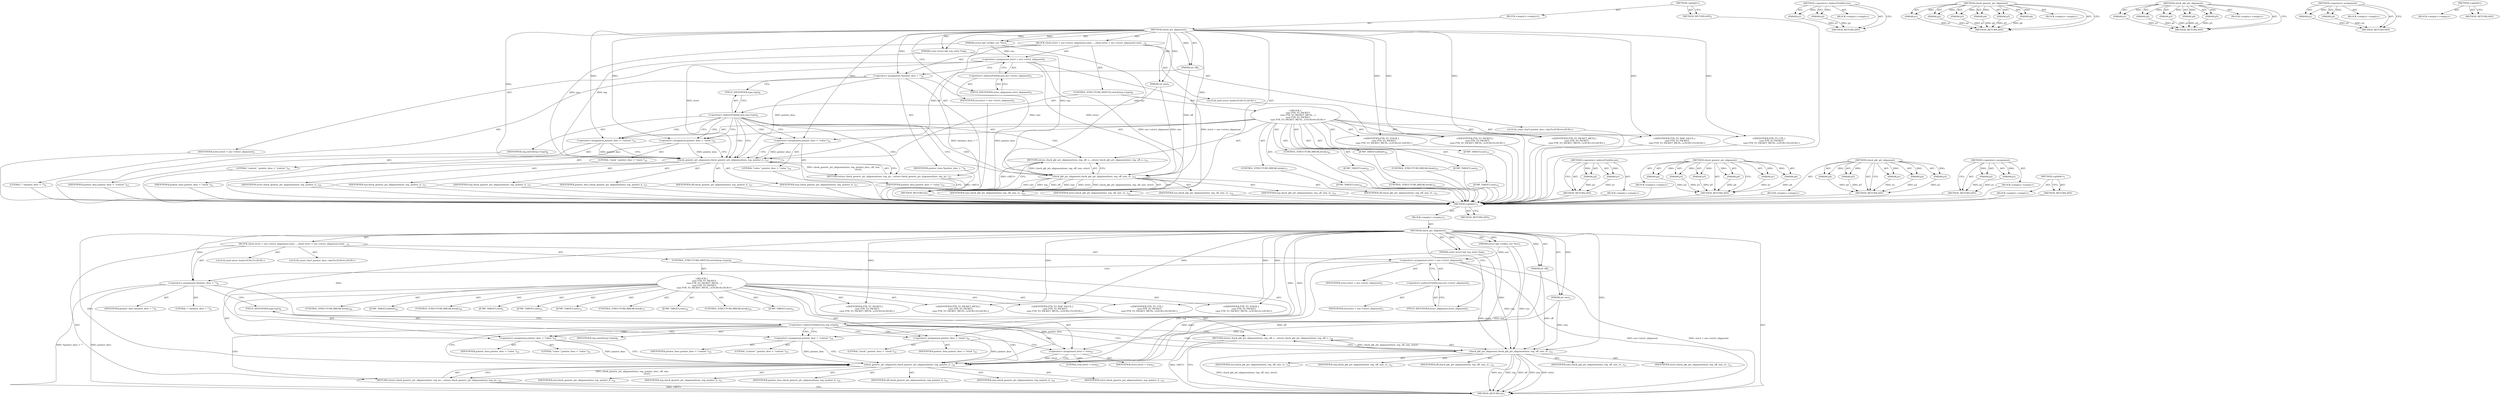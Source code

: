 digraph "&lt;global&gt;" {
vulnerable_6 [label=<(METHOD,&lt;global&gt;)<SUB>1</SUB>>];
vulnerable_7 [label=<(BLOCK,&lt;empty&gt;,&lt;empty&gt;)<SUB>1</SUB>>];
vulnerable_8 [label=<(METHOD,check_ptr_alignment)<SUB>1</SUB>>];
vulnerable_9 [label=<(PARAM,struct bpf_verifier_env *env)<SUB>1</SUB>>];
vulnerable_10 [label=<(PARAM,const struct bpf_reg_state *reg)<SUB>2</SUB>>];
vulnerable_11 [label=<(PARAM,int off)<SUB>3</SUB>>];
vulnerable_12 [label=<(PARAM,int size)<SUB>3</SUB>>];
vulnerable_13 [label=<(BLOCK,{
	bool strict = env-&gt;strict_alignment;
	const ...,{
	bool strict = env-&gt;strict_alignment;
	const ...)<SUB>4</SUB>>];
vulnerable_14 [label="<(LOCAL,bool strict: bool)<SUB>5</SUB>>"];
vulnerable_15 [label=<(&lt;operator&gt;.assignment,strict = env-&gt;strict_alignment)<SUB>5</SUB>>];
vulnerable_16 [label=<(IDENTIFIER,strict,strict = env-&gt;strict_alignment)<SUB>5</SUB>>];
vulnerable_17 [label=<(&lt;operator&gt;.indirectFieldAccess,env-&gt;strict_alignment)<SUB>5</SUB>>];
vulnerable_18 [label=<(IDENTIFIER,env,strict = env-&gt;strict_alignment)<SUB>5</SUB>>];
vulnerable_19 [label=<(FIELD_IDENTIFIER,strict_alignment,strict_alignment)<SUB>5</SUB>>];
vulnerable_20 [label="<(LOCAL,const char* pointer_desc: char*)<SUB>6</SUB>>"];
vulnerable_21 [label=<(&lt;operator&gt;.assignment,*pointer_desc = &quot;&quot;)<SUB>6</SUB>>];
vulnerable_22 [label=<(IDENTIFIER,pointer_desc,*pointer_desc = &quot;&quot;)<SUB>6</SUB>>];
vulnerable_23 [label=<(LITERAL,&quot;&quot;,*pointer_desc = &quot;&quot;)<SUB>6</SUB>>];
vulnerable_24 [label=<(CONTROL_STRUCTURE,SWITCH,switch(reg-&gt;type))<SUB>8</SUB>>];
vulnerable_25 [label=<(&lt;operator&gt;.indirectFieldAccess,reg-&gt;type)<SUB>8</SUB>>];
vulnerable_26 [label=<(IDENTIFIER,reg,switch(reg-&gt;type))<SUB>8</SUB>>];
vulnerable_27 [label=<(FIELD_IDENTIFIER,type,type)<SUB>8</SUB>>];
vulnerable_28 [label="<(BLOCK,{
	case PTR_TO_PACKET:
	case PTR_TO_PACKET_META...,{
	case PTR_TO_PACKET:
	case PTR_TO_PACKET_META...)<SUB>8</SUB>>"];
vulnerable_29 [label=<(JUMP_TARGET,case)<SUB>9</SUB>>];
vulnerable_30 [label="<(IDENTIFIER,PTR_TO_PACKET,{
	case PTR_TO_PACKET:
	case PTR_TO_PACKET_META...)<SUB>9</SUB>>"];
vulnerable_31 [label=<(JUMP_TARGET,case)<SUB>10</SUB>>];
vulnerable_32 [label="<(IDENTIFIER,PTR_TO_PACKET_META,{
	case PTR_TO_PACKET:
	case PTR_TO_PACKET_META...)<SUB>10</SUB>>"];
vulnerable_33 [label=<(RETURN,return check_pkt_ptr_alignment(env, reg, off, s...,return check_pkt_ptr_alignment(env, reg, off, s...)<SUB>14</SUB>>];
vulnerable_34 [label=<(check_pkt_ptr_alignment,check_pkt_ptr_alignment(env, reg, off, size, st...)<SUB>14</SUB>>];
vulnerable_35 [label=<(IDENTIFIER,env,check_pkt_ptr_alignment(env, reg, off, size, st...)<SUB>14</SUB>>];
vulnerable_36 [label=<(IDENTIFIER,reg,check_pkt_ptr_alignment(env, reg, off, size, st...)<SUB>14</SUB>>];
vulnerable_37 [label=<(IDENTIFIER,off,check_pkt_ptr_alignment(env, reg, off, size, st...)<SUB>14</SUB>>];
vulnerable_38 [label=<(IDENTIFIER,size,check_pkt_ptr_alignment(env, reg, off, size, st...)<SUB>14</SUB>>];
vulnerable_39 [label=<(IDENTIFIER,strict,check_pkt_ptr_alignment(env, reg, off, size, st...)<SUB>14</SUB>>];
vulnerable_40 [label=<(JUMP_TARGET,case)<SUB>15</SUB>>];
vulnerable_41 [label="<(IDENTIFIER,PTR_TO_MAP_VALUE,{
	case PTR_TO_PACKET:
	case PTR_TO_PACKET_META...)<SUB>15</SUB>>"];
vulnerable_42 [label=<(&lt;operator&gt;.assignment,pointer_desc = &quot;value &quot;)<SUB>16</SUB>>];
vulnerable_43 [label=<(IDENTIFIER,pointer_desc,pointer_desc = &quot;value &quot;)<SUB>16</SUB>>];
vulnerable_44 [label=<(LITERAL,&quot;value &quot;,pointer_desc = &quot;value &quot;)<SUB>16</SUB>>];
vulnerable_45 [label=<(CONTROL_STRUCTURE,BREAK,break;)<SUB>17</SUB>>];
vulnerable_46 [label=<(JUMP_TARGET,case)<SUB>18</SUB>>];
vulnerable_47 [label="<(IDENTIFIER,PTR_TO_CTX,{
	case PTR_TO_PACKET:
	case PTR_TO_PACKET_META...)<SUB>18</SUB>>"];
vulnerable_48 [label=<(&lt;operator&gt;.assignment,pointer_desc = &quot;context &quot;)<SUB>19</SUB>>];
vulnerable_49 [label=<(IDENTIFIER,pointer_desc,pointer_desc = &quot;context &quot;)<SUB>19</SUB>>];
vulnerable_50 [label=<(LITERAL,&quot;context &quot;,pointer_desc = &quot;context &quot;)<SUB>19</SUB>>];
vulnerable_51 [label=<(CONTROL_STRUCTURE,BREAK,break;)<SUB>20</SUB>>];
vulnerable_52 [label=<(JUMP_TARGET,case)<SUB>21</SUB>>];
vulnerable_53 [label="<(IDENTIFIER,PTR_TO_STACK,{
	case PTR_TO_PACKET:
	case PTR_TO_PACKET_META...)<SUB>21</SUB>>"];
vulnerable_54 [label=<(&lt;operator&gt;.assignment,pointer_desc = &quot;stack &quot;)<SUB>22</SUB>>];
vulnerable_55 [label=<(IDENTIFIER,pointer_desc,pointer_desc = &quot;stack &quot;)<SUB>22</SUB>>];
vulnerable_56 [label=<(LITERAL,&quot;stack &quot;,pointer_desc = &quot;stack &quot;)<SUB>22</SUB>>];
vulnerable_57 [label=<(CONTROL_STRUCTURE,BREAK,break;)<SUB>23</SUB>>];
vulnerable_58 [label=<(JUMP_TARGET,default)<SUB>24</SUB>>];
vulnerable_59 [label=<(CONTROL_STRUCTURE,BREAK,break;)<SUB>25</SUB>>];
vulnerable_60 [label=<(RETURN,return check_generic_ptr_alignment(env, reg, po...,return check_generic_ptr_alignment(env, reg, po...)<SUB>27</SUB>>];
vulnerable_61 [label=<(check_generic_ptr_alignment,check_generic_ptr_alignment(env, reg, pointer_d...)<SUB>27</SUB>>];
vulnerable_62 [label=<(IDENTIFIER,env,check_generic_ptr_alignment(env, reg, pointer_d...)<SUB>27</SUB>>];
vulnerable_63 [label=<(IDENTIFIER,reg,check_generic_ptr_alignment(env, reg, pointer_d...)<SUB>27</SUB>>];
vulnerable_64 [label=<(IDENTIFIER,pointer_desc,check_generic_ptr_alignment(env, reg, pointer_d...)<SUB>27</SUB>>];
vulnerable_65 [label=<(IDENTIFIER,off,check_generic_ptr_alignment(env, reg, pointer_d...)<SUB>27</SUB>>];
vulnerable_66 [label=<(IDENTIFIER,size,check_generic_ptr_alignment(env, reg, pointer_d...)<SUB>27</SUB>>];
vulnerable_67 [label=<(IDENTIFIER,strict,check_generic_ptr_alignment(env, reg, pointer_d...)<SUB>28</SUB>>];
vulnerable_68 [label=<(METHOD_RETURN,int)<SUB>1</SUB>>];
vulnerable_70 [label=<(METHOD_RETURN,ANY)<SUB>1</SUB>>];
vulnerable_104 [label=<(METHOD,&lt;operator&gt;.indirectFieldAccess)>];
vulnerable_105 [label=<(PARAM,p1)>];
vulnerable_106 [label=<(PARAM,p2)>];
vulnerable_107 [label=<(BLOCK,&lt;empty&gt;,&lt;empty&gt;)>];
vulnerable_108 [label=<(METHOD_RETURN,ANY)>];
vulnerable_117 [label=<(METHOD,check_generic_ptr_alignment)>];
vulnerable_118 [label=<(PARAM,p1)>];
vulnerable_119 [label=<(PARAM,p2)>];
vulnerable_120 [label=<(PARAM,p3)>];
vulnerable_121 [label=<(PARAM,p4)>];
vulnerable_122 [label=<(PARAM,p5)>];
vulnerable_123 [label=<(PARAM,p6)>];
vulnerable_124 [label=<(BLOCK,&lt;empty&gt;,&lt;empty&gt;)>];
vulnerable_125 [label=<(METHOD_RETURN,ANY)>];
vulnerable_109 [label=<(METHOD,check_pkt_ptr_alignment)>];
vulnerable_110 [label=<(PARAM,p1)>];
vulnerable_111 [label=<(PARAM,p2)>];
vulnerable_112 [label=<(PARAM,p3)>];
vulnerable_113 [label=<(PARAM,p4)>];
vulnerable_114 [label=<(PARAM,p5)>];
vulnerable_115 [label=<(BLOCK,&lt;empty&gt;,&lt;empty&gt;)>];
vulnerable_116 [label=<(METHOD_RETURN,ANY)>];
vulnerable_99 [label=<(METHOD,&lt;operator&gt;.assignment)>];
vulnerable_100 [label=<(PARAM,p1)>];
vulnerable_101 [label=<(PARAM,p2)>];
vulnerable_102 [label=<(BLOCK,&lt;empty&gt;,&lt;empty&gt;)>];
vulnerable_103 [label=<(METHOD_RETURN,ANY)>];
vulnerable_93 [label=<(METHOD,&lt;global&gt;)<SUB>1</SUB>>];
vulnerable_94 [label=<(BLOCK,&lt;empty&gt;,&lt;empty&gt;)>];
vulnerable_95 [label=<(METHOD_RETURN,ANY)>];
fixed_6 [label=<(METHOD,&lt;global&gt;)<SUB>1</SUB>>];
fixed_7 [label=<(BLOCK,&lt;empty&gt;,&lt;empty&gt;)<SUB>1</SUB>>];
fixed_8 [label=<(METHOD,check_ptr_alignment)<SUB>1</SUB>>];
fixed_9 [label=<(PARAM,struct bpf_verifier_env *env)<SUB>1</SUB>>];
fixed_10 [label=<(PARAM,const struct bpf_reg_state *reg)<SUB>2</SUB>>];
fixed_11 [label=<(PARAM,int off)<SUB>3</SUB>>];
fixed_12 [label=<(PARAM,int size)<SUB>3</SUB>>];
fixed_13 [label=<(BLOCK,{
	bool strict = env-&gt;strict_alignment;
	const ...,{
	bool strict = env-&gt;strict_alignment;
	const ...)<SUB>4</SUB>>];
fixed_14 [label="<(LOCAL,bool strict: bool)<SUB>5</SUB>>"];
fixed_15 [label=<(&lt;operator&gt;.assignment,strict = env-&gt;strict_alignment)<SUB>5</SUB>>];
fixed_16 [label=<(IDENTIFIER,strict,strict = env-&gt;strict_alignment)<SUB>5</SUB>>];
fixed_17 [label=<(&lt;operator&gt;.indirectFieldAccess,env-&gt;strict_alignment)<SUB>5</SUB>>];
fixed_18 [label=<(IDENTIFIER,env,strict = env-&gt;strict_alignment)<SUB>5</SUB>>];
fixed_19 [label=<(FIELD_IDENTIFIER,strict_alignment,strict_alignment)<SUB>5</SUB>>];
fixed_20 [label="<(LOCAL,const char* pointer_desc: char*)<SUB>6</SUB>>"];
fixed_21 [label=<(&lt;operator&gt;.assignment,*pointer_desc = &quot;&quot;)<SUB>6</SUB>>];
fixed_22 [label=<(IDENTIFIER,pointer_desc,*pointer_desc = &quot;&quot;)<SUB>6</SUB>>];
fixed_23 [label=<(LITERAL,&quot;&quot;,*pointer_desc = &quot;&quot;)<SUB>6</SUB>>];
fixed_24 [label=<(CONTROL_STRUCTURE,SWITCH,switch(reg-&gt;type))<SUB>8</SUB>>];
fixed_25 [label=<(&lt;operator&gt;.indirectFieldAccess,reg-&gt;type)<SUB>8</SUB>>];
fixed_26 [label=<(IDENTIFIER,reg,switch(reg-&gt;type))<SUB>8</SUB>>];
fixed_27 [label=<(FIELD_IDENTIFIER,type,type)<SUB>8</SUB>>];
fixed_28 [label="<(BLOCK,{
	case PTR_TO_PACKET:
	case PTR_TO_PACKET_META...,{
	case PTR_TO_PACKET:
	case PTR_TO_PACKET_META...)<SUB>8</SUB>>"];
fixed_29 [label=<(JUMP_TARGET,case)<SUB>9</SUB>>];
fixed_30 [label="<(IDENTIFIER,PTR_TO_PACKET,{
	case PTR_TO_PACKET:
	case PTR_TO_PACKET_META...)<SUB>9</SUB>>"];
fixed_31 [label=<(JUMP_TARGET,case)<SUB>10</SUB>>];
fixed_32 [label="<(IDENTIFIER,PTR_TO_PACKET_META,{
	case PTR_TO_PACKET:
	case PTR_TO_PACKET_META...)<SUB>10</SUB>>"];
fixed_33 [label=<(RETURN,return check_pkt_ptr_alignment(env, reg, off, s...,return check_pkt_ptr_alignment(env, reg, off, s...)<SUB>14</SUB>>];
fixed_34 [label=<(check_pkt_ptr_alignment,check_pkt_ptr_alignment(env, reg, off, size, st...)<SUB>14</SUB>>];
fixed_35 [label=<(IDENTIFIER,env,check_pkt_ptr_alignment(env, reg, off, size, st...)<SUB>14</SUB>>];
fixed_36 [label=<(IDENTIFIER,reg,check_pkt_ptr_alignment(env, reg, off, size, st...)<SUB>14</SUB>>];
fixed_37 [label=<(IDENTIFIER,off,check_pkt_ptr_alignment(env, reg, off, size, st...)<SUB>14</SUB>>];
fixed_38 [label=<(IDENTIFIER,size,check_pkt_ptr_alignment(env, reg, off, size, st...)<SUB>14</SUB>>];
fixed_39 [label=<(IDENTIFIER,strict,check_pkt_ptr_alignment(env, reg, off, size, st...)<SUB>14</SUB>>];
fixed_40 [label=<(JUMP_TARGET,case)<SUB>15</SUB>>];
fixed_41 [label="<(IDENTIFIER,PTR_TO_MAP_VALUE,{
	case PTR_TO_PACKET:
	case PTR_TO_PACKET_META...)<SUB>15</SUB>>"];
fixed_42 [label=<(&lt;operator&gt;.assignment,pointer_desc = &quot;value &quot;)<SUB>16</SUB>>];
fixed_43 [label=<(IDENTIFIER,pointer_desc,pointer_desc = &quot;value &quot;)<SUB>16</SUB>>];
fixed_44 [label=<(LITERAL,&quot;value &quot;,pointer_desc = &quot;value &quot;)<SUB>16</SUB>>];
fixed_45 [label=<(CONTROL_STRUCTURE,BREAK,break;)<SUB>17</SUB>>];
fixed_46 [label=<(JUMP_TARGET,case)<SUB>18</SUB>>];
fixed_47 [label="<(IDENTIFIER,PTR_TO_CTX,{
	case PTR_TO_PACKET:
	case PTR_TO_PACKET_META...)<SUB>18</SUB>>"];
fixed_48 [label=<(&lt;operator&gt;.assignment,pointer_desc = &quot;context &quot;)<SUB>19</SUB>>];
fixed_49 [label=<(IDENTIFIER,pointer_desc,pointer_desc = &quot;context &quot;)<SUB>19</SUB>>];
fixed_50 [label=<(LITERAL,&quot;context &quot;,pointer_desc = &quot;context &quot;)<SUB>19</SUB>>];
fixed_51 [label=<(CONTROL_STRUCTURE,BREAK,break;)<SUB>20</SUB>>];
fixed_52 [label=<(JUMP_TARGET,case)<SUB>21</SUB>>];
fixed_53 [label="<(IDENTIFIER,PTR_TO_STACK,{
	case PTR_TO_PACKET:
	case PTR_TO_PACKET_META...)<SUB>21</SUB>>"];
fixed_54 [label=<(&lt;operator&gt;.assignment,pointer_desc = &quot;stack &quot;)<SUB>22</SUB>>];
fixed_55 [label=<(IDENTIFIER,pointer_desc,pointer_desc = &quot;stack &quot;)<SUB>22</SUB>>];
fixed_56 [label=<(LITERAL,&quot;stack &quot;,pointer_desc = &quot;stack &quot;)<SUB>22</SUB>>];
fixed_57 [label=<(&lt;operator&gt;.assignment,strict = true)<SUB>27</SUB>>];
fixed_58 [label=<(IDENTIFIER,strict,strict = true)<SUB>27</SUB>>];
fixed_59 [label=<(LITERAL,true,strict = true)<SUB>27</SUB>>];
fixed_60 [label=<(CONTROL_STRUCTURE,BREAK,break;)<SUB>28</SUB>>];
fixed_61 [label=<(JUMP_TARGET,default)<SUB>29</SUB>>];
fixed_62 [label=<(CONTROL_STRUCTURE,BREAK,break;)<SUB>30</SUB>>];
fixed_63 [label=<(RETURN,return check_generic_ptr_alignment(env, reg, po...,return check_generic_ptr_alignment(env, reg, po...)<SUB>32</SUB>>];
fixed_64 [label=<(check_generic_ptr_alignment,check_generic_ptr_alignment(env, reg, pointer_d...)<SUB>32</SUB>>];
fixed_65 [label=<(IDENTIFIER,env,check_generic_ptr_alignment(env, reg, pointer_d...)<SUB>32</SUB>>];
fixed_66 [label=<(IDENTIFIER,reg,check_generic_ptr_alignment(env, reg, pointer_d...)<SUB>32</SUB>>];
fixed_67 [label=<(IDENTIFIER,pointer_desc,check_generic_ptr_alignment(env, reg, pointer_d...)<SUB>32</SUB>>];
fixed_68 [label=<(IDENTIFIER,off,check_generic_ptr_alignment(env, reg, pointer_d...)<SUB>32</SUB>>];
fixed_69 [label=<(IDENTIFIER,size,check_generic_ptr_alignment(env, reg, pointer_d...)<SUB>32</SUB>>];
fixed_70 [label=<(IDENTIFIER,strict,check_generic_ptr_alignment(env, reg, pointer_d...)<SUB>33</SUB>>];
fixed_71 [label=<(METHOD_RETURN,int)<SUB>1</SUB>>];
fixed_73 [label=<(METHOD_RETURN,ANY)<SUB>1</SUB>>];
fixed_107 [label=<(METHOD,&lt;operator&gt;.indirectFieldAccess)>];
fixed_108 [label=<(PARAM,p1)>];
fixed_109 [label=<(PARAM,p2)>];
fixed_110 [label=<(BLOCK,&lt;empty&gt;,&lt;empty&gt;)>];
fixed_111 [label=<(METHOD_RETURN,ANY)>];
fixed_120 [label=<(METHOD,check_generic_ptr_alignment)>];
fixed_121 [label=<(PARAM,p1)>];
fixed_122 [label=<(PARAM,p2)>];
fixed_123 [label=<(PARAM,p3)>];
fixed_124 [label=<(PARAM,p4)>];
fixed_125 [label=<(PARAM,p5)>];
fixed_126 [label=<(PARAM,p6)>];
fixed_127 [label=<(BLOCK,&lt;empty&gt;,&lt;empty&gt;)>];
fixed_128 [label=<(METHOD_RETURN,ANY)>];
fixed_112 [label=<(METHOD,check_pkt_ptr_alignment)>];
fixed_113 [label=<(PARAM,p1)>];
fixed_114 [label=<(PARAM,p2)>];
fixed_115 [label=<(PARAM,p3)>];
fixed_116 [label=<(PARAM,p4)>];
fixed_117 [label=<(PARAM,p5)>];
fixed_118 [label=<(BLOCK,&lt;empty&gt;,&lt;empty&gt;)>];
fixed_119 [label=<(METHOD_RETURN,ANY)>];
fixed_102 [label=<(METHOD,&lt;operator&gt;.assignment)>];
fixed_103 [label=<(PARAM,p1)>];
fixed_104 [label=<(PARAM,p2)>];
fixed_105 [label=<(BLOCK,&lt;empty&gt;,&lt;empty&gt;)>];
fixed_106 [label=<(METHOD_RETURN,ANY)>];
fixed_96 [label=<(METHOD,&lt;global&gt;)<SUB>1</SUB>>];
fixed_97 [label=<(BLOCK,&lt;empty&gt;,&lt;empty&gt;)>];
fixed_98 [label=<(METHOD_RETURN,ANY)>];
vulnerable_6 -> vulnerable_7  [key=0, label="AST: "];
vulnerable_6 -> vulnerable_70  [key=0, label="AST: "];
vulnerable_6 -> vulnerable_70  [key=1, label="CFG: "];
vulnerable_7 -> vulnerable_8  [key=0, label="AST: "];
vulnerable_8 -> vulnerable_9  [key=0, label="AST: "];
vulnerable_8 -> vulnerable_9  [key=1, label="DDG: "];
vulnerable_8 -> vulnerable_10  [key=0, label="AST: "];
vulnerable_8 -> vulnerable_10  [key=1, label="DDG: "];
vulnerable_8 -> vulnerable_11  [key=0, label="AST: "];
vulnerable_8 -> vulnerable_11  [key=1, label="DDG: "];
vulnerable_8 -> vulnerable_12  [key=0, label="AST: "];
vulnerable_8 -> vulnerable_12  [key=1, label="DDG: "];
vulnerable_8 -> vulnerable_13  [key=0, label="AST: "];
vulnerable_8 -> vulnerable_68  [key=0, label="AST: "];
vulnerable_8 -> vulnerable_19  [key=0, label="CFG: "];
vulnerable_8 -> vulnerable_21  [key=0, label="DDG: "];
vulnerable_8 -> vulnerable_30  [key=0, label="DDG: "];
vulnerable_8 -> vulnerable_32  [key=0, label="DDG: "];
vulnerable_8 -> vulnerable_41  [key=0, label="DDG: "];
vulnerable_8 -> vulnerable_42  [key=0, label="DDG: "];
vulnerable_8 -> vulnerable_47  [key=0, label="DDG: "];
vulnerable_8 -> vulnerable_48  [key=0, label="DDG: "];
vulnerable_8 -> vulnerable_53  [key=0, label="DDG: "];
vulnerable_8 -> vulnerable_54  [key=0, label="DDG: "];
vulnerable_8 -> vulnerable_61  [key=0, label="DDG: "];
vulnerable_8 -> vulnerable_34  [key=0, label="DDG: "];
vulnerable_9 -> vulnerable_15  [key=0, label="DDG: env"];
vulnerable_9 -> vulnerable_61  [key=0, label="DDG: env"];
vulnerable_9 -> vulnerable_34  [key=0, label="DDG: env"];
vulnerable_10 -> vulnerable_61  [key=0, label="DDG: reg"];
vulnerable_10 -> vulnerable_34  [key=0, label="DDG: reg"];
vulnerable_11 -> vulnerable_61  [key=0, label="DDG: off"];
vulnerable_11 -> vulnerable_34  [key=0, label="DDG: off"];
vulnerable_12 -> vulnerable_61  [key=0, label="DDG: size"];
vulnerable_12 -> vulnerable_34  [key=0, label="DDG: size"];
vulnerable_13 -> vulnerable_14  [key=0, label="AST: "];
vulnerable_13 -> vulnerable_15  [key=0, label="AST: "];
vulnerable_13 -> vulnerable_20  [key=0, label="AST: "];
vulnerable_13 -> vulnerable_21  [key=0, label="AST: "];
vulnerable_13 -> vulnerable_24  [key=0, label="AST: "];
vulnerable_13 -> vulnerable_60  [key=0, label="AST: "];
vulnerable_14 -> fixed_6  [key=0];
vulnerable_15 -> vulnerable_16  [key=0, label="AST: "];
vulnerable_15 -> vulnerable_17  [key=0, label="AST: "];
vulnerable_15 -> vulnerable_21  [key=0, label="CFG: "];
vulnerable_15 -> vulnerable_68  [key=0, label="DDG: env-&gt;strict_alignment"];
vulnerable_15 -> vulnerable_68  [key=1, label="DDG: strict = env-&gt;strict_alignment"];
vulnerable_15 -> vulnerable_61  [key=0, label="DDG: strict"];
vulnerable_15 -> vulnerable_34  [key=0, label="DDG: strict"];
vulnerable_16 -> fixed_6  [key=0];
vulnerable_17 -> vulnerable_18  [key=0, label="AST: "];
vulnerable_17 -> vulnerable_19  [key=0, label="AST: "];
vulnerable_17 -> vulnerable_15  [key=0, label="CFG: "];
vulnerable_18 -> fixed_6  [key=0];
vulnerable_19 -> vulnerable_17  [key=0, label="CFG: "];
vulnerable_20 -> fixed_6  [key=0];
vulnerable_21 -> vulnerable_22  [key=0, label="AST: "];
vulnerable_21 -> vulnerable_23  [key=0, label="AST: "];
vulnerable_21 -> vulnerable_27  [key=0, label="CFG: "];
vulnerable_21 -> vulnerable_68  [key=0, label="DDG: pointer_desc"];
vulnerable_21 -> vulnerable_68  [key=1, label="DDG: *pointer_desc = &quot;&quot;"];
vulnerable_21 -> vulnerable_61  [key=0, label="DDG: pointer_desc"];
vulnerable_22 -> fixed_6  [key=0];
vulnerable_23 -> fixed_6  [key=0];
vulnerable_24 -> vulnerable_25  [key=0, label="AST: "];
vulnerable_24 -> vulnerable_28  [key=0, label="AST: "];
vulnerable_25 -> vulnerable_26  [key=0, label="AST: "];
vulnerable_25 -> vulnerable_27  [key=0, label="AST: "];
vulnerable_25 -> vulnerable_34  [key=0, label="CFG: "];
vulnerable_25 -> vulnerable_34  [key=1, label="CDG: "];
vulnerable_25 -> vulnerable_42  [key=0, label="CFG: "];
vulnerable_25 -> vulnerable_42  [key=1, label="CDG: "];
vulnerable_25 -> vulnerable_48  [key=0, label="CFG: "];
vulnerable_25 -> vulnerable_48  [key=1, label="CDG: "];
vulnerable_25 -> vulnerable_54  [key=0, label="CFG: "];
vulnerable_25 -> vulnerable_54  [key=1, label="CDG: "];
vulnerable_25 -> vulnerable_61  [key=0, label="CFG: "];
vulnerable_25 -> vulnerable_61  [key=1, label="CDG: "];
vulnerable_25 -> vulnerable_60  [key=0, label="CDG: "];
vulnerable_25 -> vulnerable_33  [key=0, label="CDG: "];
vulnerable_26 -> fixed_6  [key=0];
vulnerable_27 -> vulnerable_25  [key=0, label="CFG: "];
vulnerable_28 -> vulnerable_29  [key=0, label="AST: "];
vulnerable_28 -> vulnerable_30  [key=0, label="AST: "];
vulnerable_28 -> vulnerable_31  [key=0, label="AST: "];
vulnerable_28 -> vulnerable_32  [key=0, label="AST: "];
vulnerable_28 -> vulnerable_33  [key=0, label="AST: "];
vulnerable_28 -> vulnerable_40  [key=0, label="AST: "];
vulnerable_28 -> vulnerable_41  [key=0, label="AST: "];
vulnerable_28 -> vulnerable_42  [key=0, label="AST: "];
vulnerable_28 -> vulnerable_45  [key=0, label="AST: "];
vulnerable_28 -> vulnerable_46  [key=0, label="AST: "];
vulnerable_28 -> vulnerable_47  [key=0, label="AST: "];
vulnerable_28 -> vulnerable_48  [key=0, label="AST: "];
vulnerable_28 -> vulnerable_51  [key=0, label="AST: "];
vulnerable_28 -> vulnerable_52  [key=0, label="AST: "];
vulnerable_28 -> vulnerable_53  [key=0, label="AST: "];
vulnerable_28 -> vulnerable_54  [key=0, label="AST: "];
vulnerable_28 -> vulnerable_57  [key=0, label="AST: "];
vulnerable_28 -> vulnerable_58  [key=0, label="AST: "];
vulnerable_28 -> vulnerable_59  [key=0, label="AST: "];
vulnerable_29 -> fixed_6  [key=0];
vulnerable_30 -> fixed_6  [key=0];
vulnerable_31 -> fixed_6  [key=0];
vulnerable_32 -> fixed_6  [key=0];
vulnerable_33 -> vulnerable_34  [key=0, label="AST: "];
vulnerable_33 -> vulnerable_68  [key=0, label="CFG: "];
vulnerable_33 -> vulnerable_68  [key=1, label="DDG: &lt;RET&gt;"];
vulnerable_34 -> vulnerable_35  [key=0, label="AST: "];
vulnerable_34 -> vulnerable_36  [key=0, label="AST: "];
vulnerable_34 -> vulnerable_37  [key=0, label="AST: "];
vulnerable_34 -> vulnerable_38  [key=0, label="AST: "];
vulnerable_34 -> vulnerable_39  [key=0, label="AST: "];
vulnerable_34 -> vulnerable_33  [key=0, label="CFG: "];
vulnerable_34 -> vulnerable_33  [key=1, label="DDG: check_pkt_ptr_alignment(env, reg, off, size, strict)"];
vulnerable_34 -> vulnerable_68  [key=0, label="DDG: env"];
vulnerable_34 -> vulnerable_68  [key=1, label="DDG: reg"];
vulnerable_34 -> vulnerable_68  [key=2, label="DDG: off"];
vulnerable_34 -> vulnerable_68  [key=3, label="DDG: size"];
vulnerable_34 -> vulnerable_68  [key=4, label="DDG: strict"];
vulnerable_34 -> vulnerable_68  [key=5, label="DDG: check_pkt_ptr_alignment(env, reg, off, size, strict)"];
vulnerable_35 -> fixed_6  [key=0];
vulnerable_36 -> fixed_6  [key=0];
vulnerable_37 -> fixed_6  [key=0];
vulnerable_38 -> fixed_6  [key=0];
vulnerable_39 -> fixed_6  [key=0];
vulnerable_40 -> fixed_6  [key=0];
vulnerable_41 -> fixed_6  [key=0];
vulnerable_42 -> vulnerable_43  [key=0, label="AST: "];
vulnerable_42 -> vulnerable_44  [key=0, label="AST: "];
vulnerable_42 -> vulnerable_61  [key=0, label="CFG: "];
vulnerable_42 -> vulnerable_61  [key=1, label="DDG: pointer_desc"];
vulnerable_43 -> fixed_6  [key=0];
vulnerable_44 -> fixed_6  [key=0];
vulnerable_45 -> fixed_6  [key=0];
vulnerable_46 -> fixed_6  [key=0];
vulnerable_47 -> fixed_6  [key=0];
vulnerable_48 -> vulnerable_49  [key=0, label="AST: "];
vulnerable_48 -> vulnerable_50  [key=0, label="AST: "];
vulnerable_48 -> vulnerable_61  [key=0, label="CFG: "];
vulnerable_48 -> vulnerable_61  [key=1, label="DDG: pointer_desc"];
vulnerable_49 -> fixed_6  [key=0];
vulnerable_50 -> fixed_6  [key=0];
vulnerable_51 -> fixed_6  [key=0];
vulnerable_52 -> fixed_6  [key=0];
vulnerable_53 -> fixed_6  [key=0];
vulnerable_54 -> vulnerable_55  [key=0, label="AST: "];
vulnerable_54 -> vulnerable_56  [key=0, label="AST: "];
vulnerable_54 -> vulnerable_61  [key=0, label="CFG: "];
vulnerable_54 -> vulnerable_61  [key=1, label="DDG: pointer_desc"];
vulnerable_55 -> fixed_6  [key=0];
vulnerable_56 -> fixed_6  [key=0];
vulnerable_57 -> fixed_6  [key=0];
vulnerable_58 -> fixed_6  [key=0];
vulnerable_59 -> fixed_6  [key=0];
vulnerable_60 -> vulnerable_61  [key=0, label="AST: "];
vulnerable_60 -> vulnerable_68  [key=0, label="CFG: "];
vulnerable_60 -> vulnerable_68  [key=1, label="DDG: &lt;RET&gt;"];
vulnerable_61 -> vulnerable_62  [key=0, label="AST: "];
vulnerable_61 -> vulnerable_63  [key=0, label="AST: "];
vulnerable_61 -> vulnerable_64  [key=0, label="AST: "];
vulnerable_61 -> vulnerable_65  [key=0, label="AST: "];
vulnerable_61 -> vulnerable_66  [key=0, label="AST: "];
vulnerable_61 -> vulnerable_67  [key=0, label="AST: "];
vulnerable_61 -> vulnerable_60  [key=0, label="CFG: "];
vulnerable_61 -> vulnerable_60  [key=1, label="DDG: check_generic_ptr_alignment(env, reg, pointer_desc, off, size,
					   strict)"];
vulnerable_62 -> fixed_6  [key=0];
vulnerable_63 -> fixed_6  [key=0];
vulnerable_64 -> fixed_6  [key=0];
vulnerable_65 -> fixed_6  [key=0];
vulnerable_66 -> fixed_6  [key=0];
vulnerable_67 -> fixed_6  [key=0];
vulnerable_68 -> fixed_6  [key=0];
vulnerable_70 -> fixed_6  [key=0];
vulnerable_104 -> vulnerable_105  [key=0, label="AST: "];
vulnerable_104 -> vulnerable_105  [key=1, label="DDG: "];
vulnerable_104 -> vulnerable_107  [key=0, label="AST: "];
vulnerable_104 -> vulnerable_106  [key=0, label="AST: "];
vulnerable_104 -> vulnerable_106  [key=1, label="DDG: "];
vulnerable_104 -> vulnerable_108  [key=0, label="AST: "];
vulnerable_104 -> vulnerable_108  [key=1, label="CFG: "];
vulnerable_105 -> vulnerable_108  [key=0, label="DDG: p1"];
vulnerable_106 -> vulnerable_108  [key=0, label="DDG: p2"];
vulnerable_107 -> fixed_6  [key=0];
vulnerable_108 -> fixed_6  [key=0];
vulnerable_117 -> vulnerable_118  [key=0, label="AST: "];
vulnerable_117 -> vulnerable_118  [key=1, label="DDG: "];
vulnerable_117 -> vulnerable_124  [key=0, label="AST: "];
vulnerable_117 -> vulnerable_119  [key=0, label="AST: "];
vulnerable_117 -> vulnerable_119  [key=1, label="DDG: "];
vulnerable_117 -> vulnerable_125  [key=0, label="AST: "];
vulnerable_117 -> vulnerable_125  [key=1, label="CFG: "];
vulnerable_117 -> vulnerable_120  [key=0, label="AST: "];
vulnerable_117 -> vulnerable_120  [key=1, label="DDG: "];
vulnerable_117 -> vulnerable_121  [key=0, label="AST: "];
vulnerable_117 -> vulnerable_121  [key=1, label="DDG: "];
vulnerable_117 -> vulnerable_122  [key=0, label="AST: "];
vulnerable_117 -> vulnerable_122  [key=1, label="DDG: "];
vulnerable_117 -> vulnerable_123  [key=0, label="AST: "];
vulnerable_117 -> vulnerable_123  [key=1, label="DDG: "];
vulnerable_118 -> vulnerable_125  [key=0, label="DDG: p1"];
vulnerable_119 -> vulnerable_125  [key=0, label="DDG: p2"];
vulnerable_120 -> vulnerable_125  [key=0, label="DDG: p3"];
vulnerable_121 -> vulnerable_125  [key=0, label="DDG: p4"];
vulnerable_122 -> vulnerable_125  [key=0, label="DDG: p5"];
vulnerable_123 -> vulnerable_125  [key=0, label="DDG: p6"];
vulnerable_124 -> fixed_6  [key=0];
vulnerable_125 -> fixed_6  [key=0];
vulnerable_109 -> vulnerable_110  [key=0, label="AST: "];
vulnerable_109 -> vulnerable_110  [key=1, label="DDG: "];
vulnerable_109 -> vulnerable_115  [key=0, label="AST: "];
vulnerable_109 -> vulnerable_111  [key=0, label="AST: "];
vulnerable_109 -> vulnerable_111  [key=1, label="DDG: "];
vulnerable_109 -> vulnerable_116  [key=0, label="AST: "];
vulnerable_109 -> vulnerable_116  [key=1, label="CFG: "];
vulnerable_109 -> vulnerable_112  [key=0, label="AST: "];
vulnerable_109 -> vulnerable_112  [key=1, label="DDG: "];
vulnerable_109 -> vulnerable_113  [key=0, label="AST: "];
vulnerable_109 -> vulnerable_113  [key=1, label="DDG: "];
vulnerable_109 -> vulnerable_114  [key=0, label="AST: "];
vulnerable_109 -> vulnerable_114  [key=1, label="DDG: "];
vulnerable_110 -> vulnerable_116  [key=0, label="DDG: p1"];
vulnerable_111 -> vulnerable_116  [key=0, label="DDG: p2"];
vulnerable_112 -> vulnerable_116  [key=0, label="DDG: p3"];
vulnerable_113 -> vulnerable_116  [key=0, label="DDG: p4"];
vulnerable_114 -> vulnerable_116  [key=0, label="DDG: p5"];
vulnerable_115 -> fixed_6  [key=0];
vulnerable_116 -> fixed_6  [key=0];
vulnerable_99 -> vulnerable_100  [key=0, label="AST: "];
vulnerable_99 -> vulnerable_100  [key=1, label="DDG: "];
vulnerable_99 -> vulnerable_102  [key=0, label="AST: "];
vulnerable_99 -> vulnerable_101  [key=0, label="AST: "];
vulnerable_99 -> vulnerable_101  [key=1, label="DDG: "];
vulnerable_99 -> vulnerable_103  [key=0, label="AST: "];
vulnerable_99 -> vulnerable_103  [key=1, label="CFG: "];
vulnerable_100 -> vulnerable_103  [key=0, label="DDG: p1"];
vulnerable_101 -> vulnerable_103  [key=0, label="DDG: p2"];
vulnerable_102 -> fixed_6  [key=0];
vulnerable_103 -> fixed_6  [key=0];
vulnerable_93 -> vulnerable_94  [key=0, label="AST: "];
vulnerable_93 -> vulnerable_95  [key=0, label="AST: "];
vulnerable_93 -> vulnerable_95  [key=1, label="CFG: "];
vulnerable_94 -> fixed_6  [key=0];
vulnerable_95 -> fixed_6  [key=0];
fixed_6 -> fixed_7  [key=0, label="AST: "];
fixed_6 -> fixed_73  [key=0, label="AST: "];
fixed_6 -> fixed_73  [key=1, label="CFG: "];
fixed_7 -> fixed_8  [key=0, label="AST: "];
fixed_8 -> fixed_9  [key=0, label="AST: "];
fixed_8 -> fixed_9  [key=1, label="DDG: "];
fixed_8 -> fixed_10  [key=0, label="AST: "];
fixed_8 -> fixed_10  [key=1, label="DDG: "];
fixed_8 -> fixed_11  [key=0, label="AST: "];
fixed_8 -> fixed_11  [key=1, label="DDG: "];
fixed_8 -> fixed_12  [key=0, label="AST: "];
fixed_8 -> fixed_12  [key=1, label="DDG: "];
fixed_8 -> fixed_13  [key=0, label="AST: "];
fixed_8 -> fixed_71  [key=0, label="AST: "];
fixed_8 -> fixed_19  [key=0, label="CFG: "];
fixed_8 -> fixed_21  [key=0, label="DDG: "];
fixed_8 -> fixed_30  [key=0, label="DDG: "];
fixed_8 -> fixed_32  [key=0, label="DDG: "];
fixed_8 -> fixed_41  [key=0, label="DDG: "];
fixed_8 -> fixed_42  [key=0, label="DDG: "];
fixed_8 -> fixed_47  [key=0, label="DDG: "];
fixed_8 -> fixed_48  [key=0, label="DDG: "];
fixed_8 -> fixed_53  [key=0, label="DDG: "];
fixed_8 -> fixed_54  [key=0, label="DDG: "];
fixed_8 -> fixed_57  [key=0, label="DDG: "];
fixed_8 -> fixed_64  [key=0, label="DDG: "];
fixed_8 -> fixed_34  [key=0, label="DDG: "];
fixed_9 -> fixed_15  [key=0, label="DDG: env"];
fixed_9 -> fixed_64  [key=0, label="DDG: env"];
fixed_9 -> fixed_34  [key=0, label="DDG: env"];
fixed_10 -> fixed_64  [key=0, label="DDG: reg"];
fixed_10 -> fixed_34  [key=0, label="DDG: reg"];
fixed_11 -> fixed_64  [key=0, label="DDG: off"];
fixed_11 -> fixed_34  [key=0, label="DDG: off"];
fixed_12 -> fixed_64  [key=0, label="DDG: size"];
fixed_12 -> fixed_34  [key=0, label="DDG: size"];
fixed_13 -> fixed_14  [key=0, label="AST: "];
fixed_13 -> fixed_15  [key=0, label="AST: "];
fixed_13 -> fixed_20  [key=0, label="AST: "];
fixed_13 -> fixed_21  [key=0, label="AST: "];
fixed_13 -> fixed_24  [key=0, label="AST: "];
fixed_13 -> fixed_63  [key=0, label="AST: "];
fixed_15 -> fixed_16  [key=0, label="AST: "];
fixed_15 -> fixed_17  [key=0, label="AST: "];
fixed_15 -> fixed_21  [key=0, label="CFG: "];
fixed_15 -> fixed_71  [key=0, label="DDG: env-&gt;strict_alignment"];
fixed_15 -> fixed_71  [key=1, label="DDG: strict = env-&gt;strict_alignment"];
fixed_15 -> fixed_64  [key=0, label="DDG: strict"];
fixed_15 -> fixed_34  [key=0, label="DDG: strict"];
fixed_17 -> fixed_18  [key=0, label="AST: "];
fixed_17 -> fixed_19  [key=0, label="AST: "];
fixed_17 -> fixed_15  [key=0, label="CFG: "];
fixed_19 -> fixed_17  [key=0, label="CFG: "];
fixed_21 -> fixed_22  [key=0, label="AST: "];
fixed_21 -> fixed_23  [key=0, label="AST: "];
fixed_21 -> fixed_27  [key=0, label="CFG: "];
fixed_21 -> fixed_71  [key=0, label="DDG: pointer_desc"];
fixed_21 -> fixed_71  [key=1, label="DDG: *pointer_desc = &quot;&quot;"];
fixed_21 -> fixed_64  [key=0, label="DDG: pointer_desc"];
fixed_24 -> fixed_25  [key=0, label="AST: "];
fixed_24 -> fixed_28  [key=0, label="AST: "];
fixed_25 -> fixed_26  [key=0, label="AST: "];
fixed_25 -> fixed_27  [key=0, label="AST: "];
fixed_25 -> fixed_34  [key=0, label="CFG: "];
fixed_25 -> fixed_34  [key=1, label="CDG: "];
fixed_25 -> fixed_42  [key=0, label="CFG: "];
fixed_25 -> fixed_42  [key=1, label="CDG: "];
fixed_25 -> fixed_48  [key=0, label="CFG: "];
fixed_25 -> fixed_48  [key=1, label="CDG: "];
fixed_25 -> fixed_54  [key=0, label="CFG: "];
fixed_25 -> fixed_54  [key=1, label="CDG: "];
fixed_25 -> fixed_64  [key=0, label="CFG: "];
fixed_25 -> fixed_64  [key=1, label="CDG: "];
fixed_25 -> fixed_33  [key=0, label="CDG: "];
fixed_25 -> fixed_57  [key=0, label="CDG: "];
fixed_25 -> fixed_63  [key=0, label="CDG: "];
fixed_27 -> fixed_25  [key=0, label="CFG: "];
fixed_28 -> fixed_29  [key=0, label="AST: "];
fixed_28 -> fixed_30  [key=0, label="AST: "];
fixed_28 -> fixed_31  [key=0, label="AST: "];
fixed_28 -> fixed_32  [key=0, label="AST: "];
fixed_28 -> fixed_33  [key=0, label="AST: "];
fixed_28 -> fixed_40  [key=0, label="AST: "];
fixed_28 -> fixed_41  [key=0, label="AST: "];
fixed_28 -> fixed_42  [key=0, label="AST: "];
fixed_28 -> fixed_45  [key=0, label="AST: "];
fixed_28 -> fixed_46  [key=0, label="AST: "];
fixed_28 -> fixed_47  [key=0, label="AST: "];
fixed_28 -> fixed_48  [key=0, label="AST: "];
fixed_28 -> fixed_51  [key=0, label="AST: "];
fixed_28 -> fixed_52  [key=0, label="AST: "];
fixed_28 -> fixed_53  [key=0, label="AST: "];
fixed_28 -> fixed_54  [key=0, label="AST: "];
fixed_28 -> fixed_57  [key=0, label="AST: "];
fixed_28 -> fixed_60  [key=0, label="AST: "];
fixed_28 -> fixed_61  [key=0, label="AST: "];
fixed_28 -> fixed_62  [key=0, label="AST: "];
fixed_33 -> fixed_34  [key=0, label="AST: "];
fixed_33 -> fixed_71  [key=0, label="CFG: "];
fixed_33 -> fixed_71  [key=1, label="DDG: &lt;RET&gt;"];
fixed_34 -> fixed_35  [key=0, label="AST: "];
fixed_34 -> fixed_36  [key=0, label="AST: "];
fixed_34 -> fixed_37  [key=0, label="AST: "];
fixed_34 -> fixed_38  [key=0, label="AST: "];
fixed_34 -> fixed_39  [key=0, label="AST: "];
fixed_34 -> fixed_33  [key=0, label="CFG: "];
fixed_34 -> fixed_33  [key=1, label="DDG: check_pkt_ptr_alignment(env, reg, off, size, strict)"];
fixed_34 -> fixed_71  [key=0, label="DDG: env"];
fixed_34 -> fixed_71  [key=1, label="DDG: reg"];
fixed_34 -> fixed_71  [key=2, label="DDG: off"];
fixed_34 -> fixed_71  [key=3, label="DDG: size"];
fixed_34 -> fixed_71  [key=4, label="DDG: strict"];
fixed_34 -> fixed_71  [key=5, label="DDG: check_pkt_ptr_alignment(env, reg, off, size, strict)"];
fixed_42 -> fixed_43  [key=0, label="AST: "];
fixed_42 -> fixed_44  [key=0, label="AST: "];
fixed_42 -> fixed_64  [key=0, label="CFG: "];
fixed_42 -> fixed_64  [key=1, label="DDG: pointer_desc"];
fixed_48 -> fixed_49  [key=0, label="AST: "];
fixed_48 -> fixed_50  [key=0, label="AST: "];
fixed_48 -> fixed_64  [key=0, label="CFG: "];
fixed_48 -> fixed_64  [key=1, label="DDG: pointer_desc"];
fixed_54 -> fixed_55  [key=0, label="AST: "];
fixed_54 -> fixed_56  [key=0, label="AST: "];
fixed_54 -> fixed_57  [key=0, label="CFG: "];
fixed_54 -> fixed_64  [key=0, label="DDG: pointer_desc"];
fixed_57 -> fixed_58  [key=0, label="AST: "];
fixed_57 -> fixed_59  [key=0, label="AST: "];
fixed_57 -> fixed_64  [key=0, label="CFG: "];
fixed_57 -> fixed_64  [key=1, label="DDG: strict"];
fixed_63 -> fixed_64  [key=0, label="AST: "];
fixed_63 -> fixed_71  [key=0, label="CFG: "];
fixed_63 -> fixed_71  [key=1, label="DDG: &lt;RET&gt;"];
fixed_64 -> fixed_65  [key=0, label="AST: "];
fixed_64 -> fixed_66  [key=0, label="AST: "];
fixed_64 -> fixed_67  [key=0, label="AST: "];
fixed_64 -> fixed_68  [key=0, label="AST: "];
fixed_64 -> fixed_69  [key=0, label="AST: "];
fixed_64 -> fixed_70  [key=0, label="AST: "];
fixed_64 -> fixed_63  [key=0, label="CFG: "];
fixed_64 -> fixed_63  [key=1, label="DDG: check_generic_ptr_alignment(env, reg, pointer_desc, off, size,
					   strict)"];
fixed_107 -> fixed_108  [key=0, label="AST: "];
fixed_107 -> fixed_108  [key=1, label="DDG: "];
fixed_107 -> fixed_110  [key=0, label="AST: "];
fixed_107 -> fixed_109  [key=0, label="AST: "];
fixed_107 -> fixed_109  [key=1, label="DDG: "];
fixed_107 -> fixed_111  [key=0, label="AST: "];
fixed_107 -> fixed_111  [key=1, label="CFG: "];
fixed_108 -> fixed_111  [key=0, label="DDG: p1"];
fixed_109 -> fixed_111  [key=0, label="DDG: p2"];
fixed_120 -> fixed_121  [key=0, label="AST: "];
fixed_120 -> fixed_121  [key=1, label="DDG: "];
fixed_120 -> fixed_127  [key=0, label="AST: "];
fixed_120 -> fixed_122  [key=0, label="AST: "];
fixed_120 -> fixed_122  [key=1, label="DDG: "];
fixed_120 -> fixed_128  [key=0, label="AST: "];
fixed_120 -> fixed_128  [key=1, label="CFG: "];
fixed_120 -> fixed_123  [key=0, label="AST: "];
fixed_120 -> fixed_123  [key=1, label="DDG: "];
fixed_120 -> fixed_124  [key=0, label="AST: "];
fixed_120 -> fixed_124  [key=1, label="DDG: "];
fixed_120 -> fixed_125  [key=0, label="AST: "];
fixed_120 -> fixed_125  [key=1, label="DDG: "];
fixed_120 -> fixed_126  [key=0, label="AST: "];
fixed_120 -> fixed_126  [key=1, label="DDG: "];
fixed_121 -> fixed_128  [key=0, label="DDG: p1"];
fixed_122 -> fixed_128  [key=0, label="DDG: p2"];
fixed_123 -> fixed_128  [key=0, label="DDG: p3"];
fixed_124 -> fixed_128  [key=0, label="DDG: p4"];
fixed_125 -> fixed_128  [key=0, label="DDG: p5"];
fixed_126 -> fixed_128  [key=0, label="DDG: p6"];
fixed_112 -> fixed_113  [key=0, label="AST: "];
fixed_112 -> fixed_113  [key=1, label="DDG: "];
fixed_112 -> fixed_118  [key=0, label="AST: "];
fixed_112 -> fixed_114  [key=0, label="AST: "];
fixed_112 -> fixed_114  [key=1, label="DDG: "];
fixed_112 -> fixed_119  [key=0, label="AST: "];
fixed_112 -> fixed_119  [key=1, label="CFG: "];
fixed_112 -> fixed_115  [key=0, label="AST: "];
fixed_112 -> fixed_115  [key=1, label="DDG: "];
fixed_112 -> fixed_116  [key=0, label="AST: "];
fixed_112 -> fixed_116  [key=1, label="DDG: "];
fixed_112 -> fixed_117  [key=0, label="AST: "];
fixed_112 -> fixed_117  [key=1, label="DDG: "];
fixed_113 -> fixed_119  [key=0, label="DDG: p1"];
fixed_114 -> fixed_119  [key=0, label="DDG: p2"];
fixed_115 -> fixed_119  [key=0, label="DDG: p3"];
fixed_116 -> fixed_119  [key=0, label="DDG: p4"];
fixed_117 -> fixed_119  [key=0, label="DDG: p5"];
fixed_102 -> fixed_103  [key=0, label="AST: "];
fixed_102 -> fixed_103  [key=1, label="DDG: "];
fixed_102 -> fixed_105  [key=0, label="AST: "];
fixed_102 -> fixed_104  [key=0, label="AST: "];
fixed_102 -> fixed_104  [key=1, label="DDG: "];
fixed_102 -> fixed_106  [key=0, label="AST: "];
fixed_102 -> fixed_106  [key=1, label="CFG: "];
fixed_103 -> fixed_106  [key=0, label="DDG: p1"];
fixed_104 -> fixed_106  [key=0, label="DDG: p2"];
fixed_96 -> fixed_97  [key=0, label="AST: "];
fixed_96 -> fixed_98  [key=0, label="AST: "];
fixed_96 -> fixed_98  [key=1, label="CFG: "];
}

